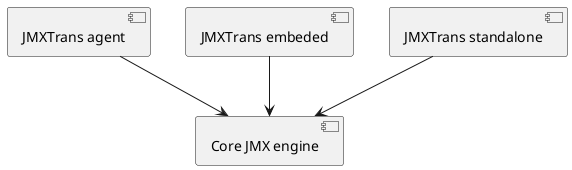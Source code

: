 @startuml

  [Core JMX engine] as core

  [JMXTrans agent] --> core
  [JMXTrans embeded] --> core
  [JMXTrans standalone] --> core

@enduml
